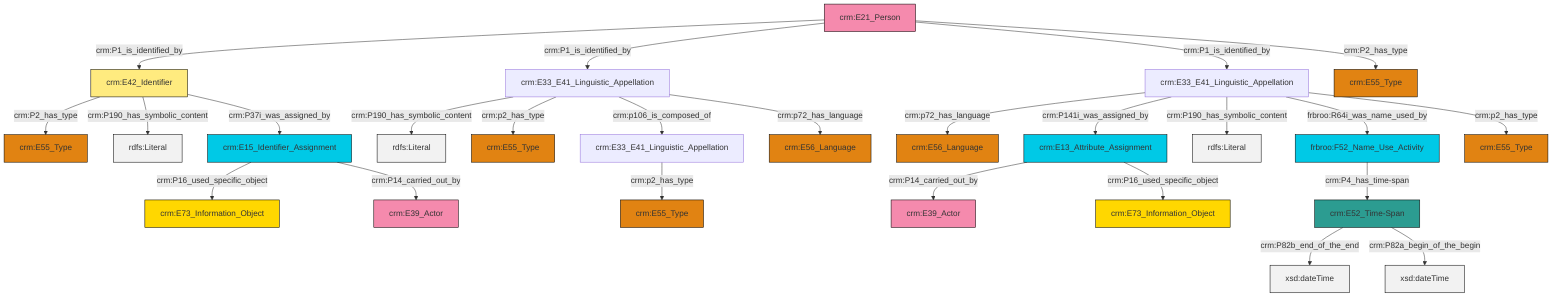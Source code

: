 graph TD
classDef Literal fill:#f2f2f2,stroke:#000000;
classDef CRM_Entity fill:#FFFFFF,stroke:#000000;
classDef Temporal_Entity fill:#00C9E6, stroke:#000000;
classDef Type fill:#E18312, stroke:#000000;
classDef Time-Span fill:#2C9C91, stroke:#000000;
classDef Appellation fill:#FFEB7F, stroke:#000000;
classDef Place fill:#008836, stroke:#000000;
classDef Persistent_Item fill:#B266B2, stroke:#000000;
classDef Conceptual_Object fill:#FFD700, stroke:#000000;
classDef Physical_Thing fill:#D2B48C, stroke:#000000;
classDef Actor fill:#f58aad, stroke:#000000;
classDef PC_Classes fill:#4ce600, stroke:#000000;
classDef Multi fill:#cccccc,stroke:#000000;

0["crm:E33_E41_Linguistic_Appellation"]:::Default -->|crm:p2_has_type| 1["crm:E55_Type"]:::Type
6["crm:E33_E41_Linguistic_Appellation"]:::Default -->|crm:P190_has_symbolic_content| 7[rdfs:Literal]:::Literal
6["crm:E33_E41_Linguistic_Appellation"]:::Default -->|crm:p2_has_type| 8["crm:E55_Type"]:::Type
6["crm:E33_E41_Linguistic_Appellation"]:::Default -->|crm:p106_is_composed_of| 0["crm:E33_E41_Linguistic_Appellation"]:::Default
17["crm:E33_E41_Linguistic_Appellation"]:::Default -->|crm:p72_has_language| 18["crm:E56_Language"]:::Type
17["crm:E33_E41_Linguistic_Appellation"]:::Default -->|crm:P141i_was_assigned_by| 13["crm:E13_Attribute_Assignment"]:::Temporal_Entity
6["crm:E33_E41_Linguistic_Appellation"]:::Default -->|crm:p72_has_language| 25["crm:E56_Language"]:::Type
19["crm:E15_Identifier_Assignment"]:::Temporal_Entity -->|crm:P16_used_specific_object| 26["crm:E73_Information_Object"]:::Conceptual_Object
27["crm:E42_Identifier"]:::Appellation -->|crm:P2_has_type| 2["crm:E55_Type"]:::Type
15["crm:E21_Person"]:::Actor -->|crm:P1_is_identified_by| 27["crm:E42_Identifier"]:::Appellation
15["crm:E21_Person"]:::Actor -->|crm:P1_is_identified_by| 6["crm:E33_E41_Linguistic_Appellation"]:::Default
29["crm:E52_Time-Span"]:::Time-Span -->|crm:P82b_end_of_the_end| 30[xsd:dateTime]:::Literal
27["crm:E42_Identifier"]:::Appellation -->|crm:P190_has_symbolic_content| 32[rdfs:Literal]:::Literal
29["crm:E52_Time-Span"]:::Time-Span -->|crm:P82a_begin_of_the_begin| 34[xsd:dateTime]:::Literal
17["crm:E33_E41_Linguistic_Appellation"]:::Default -->|crm:P190_has_symbolic_content| 40[rdfs:Literal]:::Literal
17["crm:E33_E41_Linguistic_Appellation"]:::Default -->|frbroo:R64i_was_name_used_by| 38["frbroo:F52_Name_Use_Activity"]:::Temporal_Entity
13["crm:E13_Attribute_Assignment"]:::Temporal_Entity -->|crm:P14_carried_out_by| 9["crm:E39_Actor"]:::Actor
13["crm:E13_Attribute_Assignment"]:::Temporal_Entity -->|crm:P16_used_specific_object| 35["crm:E73_Information_Object"]:::Conceptual_Object
19["crm:E15_Identifier_Assignment"]:::Temporal_Entity -->|crm:P14_carried_out_by| 11["crm:E39_Actor"]:::Actor
38["frbroo:F52_Name_Use_Activity"]:::Temporal_Entity -->|crm:P4_has_time-span| 29["crm:E52_Time-Span"]:::Time-Span
17["crm:E33_E41_Linguistic_Appellation"]:::Default -->|crm:p2_has_type| 4["crm:E55_Type"]:::Type
15["crm:E21_Person"]:::Actor -->|crm:P1_is_identified_by| 17["crm:E33_E41_Linguistic_Appellation"]:::Default
27["crm:E42_Identifier"]:::Appellation -->|crm:P37i_was_assigned_by| 19["crm:E15_Identifier_Assignment"]:::Temporal_Entity
15["crm:E21_Person"]:::Actor -->|crm:P2_has_type| 22["crm:E55_Type"]:::Type